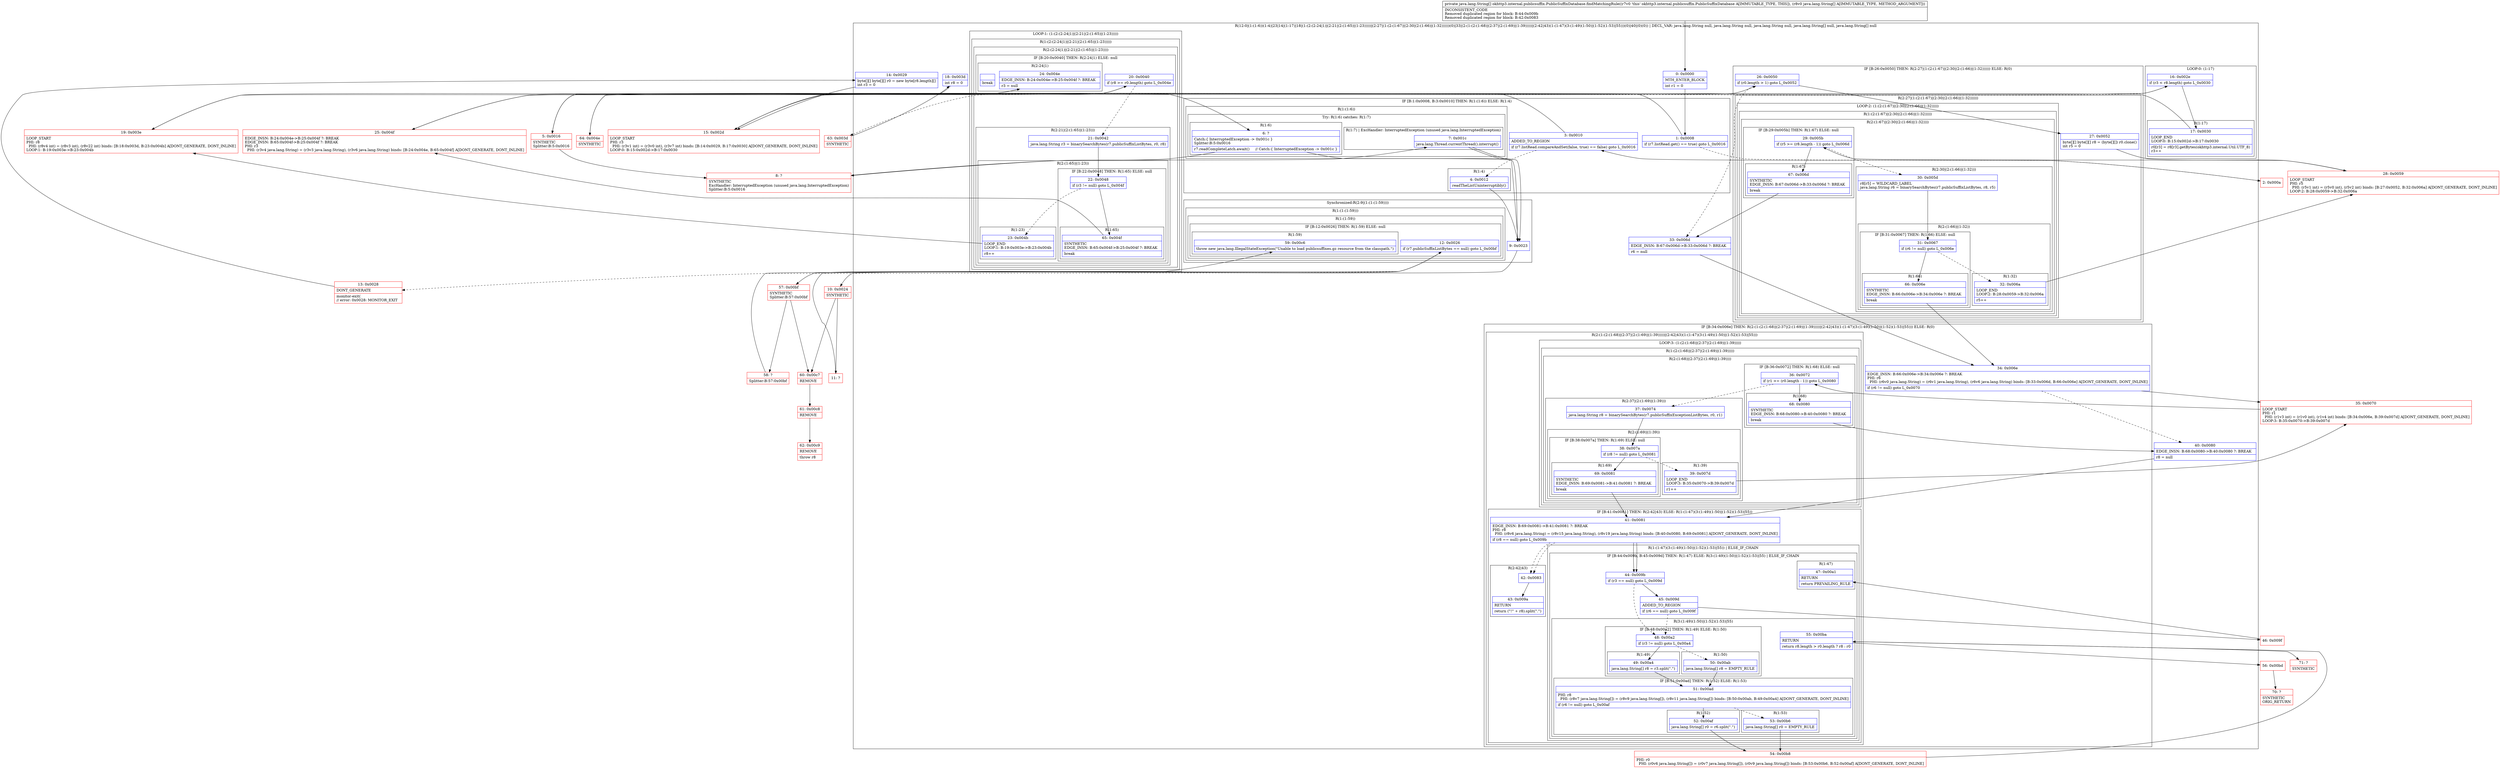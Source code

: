 digraph "CFG forokhttp3.internal.publicsuffix.PublicSuffixDatabase.findMatchingRule([Ljava\/lang\/String;)[Ljava\/lang\/String;" {
subgraph cluster_Region_1113395423 {
label = "R(12:0|(1:(1:6))(1:4)|23|14|(1:17)|18|(1:(2:(2:24|1)|(2:21|(2:(1:65)|(1:23)))))|(2:27|(1:(2:(1:67)|(2:30|(2:(1:66)|(1:32))))))(0)|33|(2:(1:(2:(1:68)|(2:37|(2:(1:69)|(1:39)))))|(2:42|43)(1:(1:47)(3:(1:49)(1:50)|(1:52)(1:53)|55)))(0)|40|(0)(0)) | DECL_VAR: java.lang.String null, java.lang.String null, java.lang.String null, java.lang.String[] null, java.lang.String[] null\l";
node [shape=record,color=blue];
Node_0 [shape=record,label="{0\:\ 0x0000|MTH_ENTER_BLOCK\l|int r1 = 0\l}"];
subgraph cluster_IfRegion_1463081663 {
label = "IF [B:1:0x0008, B:3:0x0010] THEN: R(1:(1:6)) ELSE: R(1:4)";
node [shape=record,color=blue];
Node_1 [shape=record,label="{1\:\ 0x0008|if (r7.listRead.get() == true) goto L_0x0016\l}"];
Node_3 [shape=record,label="{3\:\ 0x0010|ADDED_TO_REGION\l|if (r7.listRead.compareAndSet(false, true) == false) goto L_0x0016\l}"];
subgraph cluster_Region_2088467793 {
label = "R(1:(1:6))";
node [shape=record,color=blue];
subgraph cluster_TryCatchRegion_354978564 {
label = "Try: R(1:6) catches: R(1:7)";
node [shape=record,color=blue];
subgraph cluster_Region_1532514510 {
label = "R(1:6)";
node [shape=record,color=blue];
Node_6 [shape=record,label="{6\:\ ?|Catch:\{ InterruptedException \-\> 0x001c \}\lSplitter:B:5:0x0016\l|r7.readCompleteLatch.await()     \/\/ Catch:\{ InterruptedException \-\> 0x001c \}\l}"];
}
subgraph cluster_Region_717789240 {
label = "R(1:7) | ExcHandler: InterruptedException (unused java.lang.InterruptedException)\l";
node [shape=record,color=blue];
Node_7 [shape=record,label="{7\:\ 0x001c|java.lang.Thread.currentThread().interrupt()\l}"];
}
}
}
subgraph cluster_Region_226425285 {
label = "R(1:4)";
node [shape=record,color=blue];
Node_4 [shape=record,label="{4\:\ 0x0012|readTheListUninterruptibly()\l}"];
}
}
subgraph cluster_SynchronizedRegion_1549738949 {
label = "Synchronized:R(2:9|(1:(1:(1:59))))";
node [shape=record,color=blue];
Node_9 [shape=record,label="{9\:\ 0x0023}"];
subgraph cluster_Region_1159255712 {
label = "R(1:(1:(1:59)))";
node [shape=record,color=blue];
subgraph cluster_Region_729784163 {
label = "R(1:(1:59))";
node [shape=record,color=blue];
subgraph cluster_IfRegion_1362488088 {
label = "IF [B:12:0x0026] THEN: R(1:59) ELSE: null";
node [shape=record,color=blue];
Node_12 [shape=record,label="{12\:\ 0x0026|if (r7.publicSuffixListBytes == null) goto L_0x00bf\l}"];
subgraph cluster_Region_1959898096 {
label = "R(1:59)";
node [shape=record,color=blue];
Node_59 [shape=record,label="{59\:\ 0x00c6|throw new java.lang.IllegalStateException(\"Unable to load publicsuffixes.gz resource from the classpath.\")\l}"];
}
}
}
}
}
Node_14 [shape=record,label="{14\:\ 0x0029|byte[][] byte[][] r0 = new byte[r8.length][]\lint r3 = 0\l}"];
subgraph cluster_LoopRegion_1316960273 {
label = "LOOP:0: (1:17)";
node [shape=record,color=blue];
Node_16 [shape=record,label="{16\:\ 0x002e|if (r3 \< r8.length) goto L_0x0030\l}"];
subgraph cluster_Region_1662930377 {
label = "R(1:17)";
node [shape=record,color=blue];
Node_17 [shape=record,label="{17\:\ 0x0030|LOOP_END\lLOOP:0: B:15:0x002d\-\>B:17:0x0030\l|r0[r3] = r8[r3].getBytes(okhttp3.internal.Util.UTF_8)\lr3++\l}"];
}
}
Node_18 [shape=record,label="{18\:\ 0x003d|int r8 = 0\l}"];
subgraph cluster_LoopRegion_2004864540 {
label = "LOOP:1: (1:(2:(2:24|1)|(2:21|(2:(1:65)|(1:23)))))";
node [shape=record,color=blue];
subgraph cluster_Region_548197143 {
label = "R(1:(2:(2:24|1)|(2:21|(2:(1:65)|(1:23)))))";
node [shape=record,color=blue];
subgraph cluster_Region_1581220145 {
label = "R(2:(2:24|1)|(2:21|(2:(1:65)|(1:23))))";
node [shape=record,color=blue];
subgraph cluster_IfRegion_1068497843 {
label = "IF [B:20:0x0040] THEN: R(2:24|1) ELSE: null";
node [shape=record,color=blue];
Node_20 [shape=record,label="{20\:\ 0x0040|if (r8 \>= r0.length) goto L_0x004e\l}"];
subgraph cluster_Region_1634437697 {
label = "R(2:24|1)";
node [shape=record,color=blue];
Node_24 [shape=record,label="{24\:\ 0x004e|EDGE_INSN: B:24:0x004e\-\>B:25:0x004f ?: BREAK  \l|r3 = null\l}"];
Node_InsnContainer_667430701 [shape=record,label="{|break\l}"];
}
}
subgraph cluster_Region_760210740 {
label = "R(2:21|(2:(1:65)|(1:23)))";
node [shape=record,color=blue];
Node_21 [shape=record,label="{21\:\ 0x0042|java.lang.String r3 = binarySearchBytes(r7.publicSuffixListBytes, r0, r8)\l}"];
subgraph cluster_Region_785255142 {
label = "R(2:(1:65)|(1:23))";
node [shape=record,color=blue];
subgraph cluster_IfRegion_1748783171 {
label = "IF [B:22:0x0048] THEN: R(1:65) ELSE: null";
node [shape=record,color=blue];
Node_22 [shape=record,label="{22\:\ 0x0048|if (r3 != null) goto L_0x004f\l}"];
subgraph cluster_Region_1252553340 {
label = "R(1:65)";
node [shape=record,color=blue];
Node_65 [shape=record,label="{65\:\ 0x004f|SYNTHETIC\lEDGE_INSN: B:65:0x004f\-\>B:25:0x004f ?: BREAK  \l|break\l}"];
}
}
subgraph cluster_Region_483070639 {
label = "R(1:23)";
node [shape=record,color=blue];
Node_23 [shape=record,label="{23\:\ 0x004b|LOOP_END\lLOOP:1: B:19:0x003e\-\>B:23:0x004b\l|r8++\l}"];
}
}
}
}
}
}
subgraph cluster_IfRegion_523001377 {
label = "IF [B:26:0x0050] THEN: R(2:27|(1:(2:(1:67)|(2:30|(2:(1:66)|(1:32)))))) ELSE: R(0)";
node [shape=record,color=blue];
Node_26 [shape=record,label="{26\:\ 0x0050|if (r0.length \> 1) goto L_0x0052\l}"];
subgraph cluster_Region_239937544 {
label = "R(2:27|(1:(2:(1:67)|(2:30|(2:(1:66)|(1:32))))))";
node [shape=record,color=blue];
Node_27 [shape=record,label="{27\:\ 0x0052|byte[][] byte[][] r8 = (byte[][]) r0.clone()\lint r5 = 0\l}"];
subgraph cluster_LoopRegion_746556739 {
label = "LOOP:2: (1:(2:(1:67)|(2:30|(2:(1:66)|(1:32)))))";
node [shape=record,color=blue];
subgraph cluster_Region_1924672272 {
label = "R(1:(2:(1:67)|(2:30|(2:(1:66)|(1:32)))))";
node [shape=record,color=blue];
subgraph cluster_Region_2014106444 {
label = "R(2:(1:67)|(2:30|(2:(1:66)|(1:32))))";
node [shape=record,color=blue];
subgraph cluster_IfRegion_1058246316 {
label = "IF [B:29:0x005b] THEN: R(1:67) ELSE: null";
node [shape=record,color=blue];
Node_29 [shape=record,label="{29\:\ 0x005b|if (r5 \>= (r8.length \- 1)) goto L_0x006d\l}"];
subgraph cluster_Region_1899918755 {
label = "R(1:67)";
node [shape=record,color=blue];
Node_67 [shape=record,label="{67\:\ 0x006d|SYNTHETIC\lEDGE_INSN: B:67:0x006d\-\>B:33:0x006d ?: BREAK  \l|break\l}"];
}
}
subgraph cluster_Region_100791052 {
label = "R(2:30|(2:(1:66)|(1:32)))";
node [shape=record,color=blue];
Node_30 [shape=record,label="{30\:\ 0x005d|r8[r5] = WILDCARD_LABEL\ljava.lang.String r6 = binarySearchBytes(r7.publicSuffixListBytes, r8, r5)\l}"];
subgraph cluster_Region_570162002 {
label = "R(2:(1:66)|(1:32))";
node [shape=record,color=blue];
subgraph cluster_IfRegion_313042134 {
label = "IF [B:31:0x0067] THEN: R(1:66) ELSE: null";
node [shape=record,color=blue];
Node_31 [shape=record,label="{31\:\ 0x0067|if (r6 != null) goto L_0x006e\l}"];
subgraph cluster_Region_203457404 {
label = "R(1:66)";
node [shape=record,color=blue];
Node_66 [shape=record,label="{66\:\ 0x006e|SYNTHETIC\lEDGE_INSN: B:66:0x006e\-\>B:34:0x006e ?: BREAK  \l|break\l}"];
}
}
subgraph cluster_Region_1411344465 {
label = "R(1:32)";
node [shape=record,color=blue];
Node_32 [shape=record,label="{32\:\ 0x006a|LOOP_END\lLOOP:2: B:28:0x0059\-\>B:32:0x006a\l|r5++\l}"];
}
}
}
}
}
}
}
subgraph cluster_Region_238124086 {
label = "R(0)";
node [shape=record,color=blue];
}
}
Node_33 [shape=record,label="{33\:\ 0x006d|EDGE_INSN: B:67:0x006d\-\>B:33:0x006d ?: BREAK  \l|r6 = null\l}"];
subgraph cluster_IfRegion_1886267337 {
label = "IF [B:34:0x006e] THEN: R(2:(1:(2:(1:68)|(2:37|(2:(1:69)|(1:39)))))|(2:42|43)(1:(1:47)(3:(1:49)(1:50)|(1:52)(1:53)|55))) ELSE: R(0)";
node [shape=record,color=blue];
Node_34 [shape=record,label="{34\:\ 0x006e|EDGE_INSN: B:66:0x006e\-\>B:34:0x006e ?: BREAK  \lPHI: r6 \l  PHI: (r6v0 java.lang.String) = (r6v1 java.lang.String), (r6v6 java.lang.String) binds: [B:33:0x006d, B:66:0x006e] A[DONT_GENERATE, DONT_INLINE]\l|if (r6 != null) goto L_0x0070\l}"];
subgraph cluster_Region_666346246 {
label = "R(2:(1:(2:(1:68)|(2:37|(2:(1:69)|(1:39)))))|(2:42|43)(1:(1:47)(3:(1:49)(1:50)|(1:52)(1:53)|55)))";
node [shape=record,color=blue];
subgraph cluster_LoopRegion_797241327 {
label = "LOOP:3: (1:(2:(1:68)|(2:37|(2:(1:69)|(1:39)))))";
node [shape=record,color=blue];
subgraph cluster_Region_710010597 {
label = "R(1:(2:(1:68)|(2:37|(2:(1:69)|(1:39)))))";
node [shape=record,color=blue];
subgraph cluster_Region_729861129 {
label = "R(2:(1:68)|(2:37|(2:(1:69)|(1:39))))";
node [shape=record,color=blue];
subgraph cluster_IfRegion_1198170905 {
label = "IF [B:36:0x0072] THEN: R(1:68) ELSE: null";
node [shape=record,color=blue];
Node_36 [shape=record,label="{36\:\ 0x0072|if (r1 \>= (r0.length \- 1)) goto L_0x0080\l}"];
subgraph cluster_Region_825619948 {
label = "R(1:68)";
node [shape=record,color=blue];
Node_68 [shape=record,label="{68\:\ 0x0080|SYNTHETIC\lEDGE_INSN: B:68:0x0080\-\>B:40:0x0080 ?: BREAK  \l|break\l}"];
}
}
subgraph cluster_Region_1240426435 {
label = "R(2:37|(2:(1:69)|(1:39)))";
node [shape=record,color=blue];
Node_37 [shape=record,label="{37\:\ 0x0074|java.lang.String r8 = binarySearchBytes(r7.publicSuffixExceptionListBytes, r0, r1)\l}"];
subgraph cluster_Region_960929714 {
label = "R(2:(1:69)|(1:39))";
node [shape=record,color=blue];
subgraph cluster_IfRegion_470098097 {
label = "IF [B:38:0x007a] THEN: R(1:69) ELSE: null";
node [shape=record,color=blue];
Node_38 [shape=record,label="{38\:\ 0x007a|if (r8 != null) goto L_0x0081\l}"];
subgraph cluster_Region_835213244 {
label = "R(1:69)";
node [shape=record,color=blue];
Node_69 [shape=record,label="{69\:\ 0x0081|SYNTHETIC\lEDGE_INSN: B:69:0x0081\-\>B:41:0x0081 ?: BREAK  \l|break\l}"];
}
}
subgraph cluster_Region_1171470302 {
label = "R(1:39)";
node [shape=record,color=blue];
Node_39 [shape=record,label="{39\:\ 0x007d|LOOP_END\lLOOP:3: B:35:0x0070\-\>B:39:0x007d\l|r1++\l}"];
}
}
}
}
}
}
subgraph cluster_IfRegion_801918716 {
label = "IF [B:41:0x0081] THEN: R(2:42|43) ELSE: R(1:(1:47)(3:(1:49)(1:50)|(1:52)(1:53)|55))";
node [shape=record,color=blue];
Node_41 [shape=record,label="{41\:\ 0x0081|EDGE_INSN: B:69:0x0081\-\>B:41:0x0081 ?: BREAK  \lPHI: r8 \l  PHI: (r8v6 java.lang.String) = (r8v15 java.lang.String), (r8v19 java.lang.String) binds: [B:40:0x0080, B:69:0x0081] A[DONT_GENERATE, DONT_INLINE]\l|if (r8 == null) goto L_0x009b\l}"];
subgraph cluster_Region_586874808 {
label = "R(2:42|43)";
node [shape=record,color=blue];
Node_42 [shape=record,label="{42\:\ 0x0083}"];
Node_43 [shape=record,label="{43\:\ 0x009a|RETURN\l|return (\"!\" + r8).split(\".\")\l}"];
}
subgraph cluster_Region_391070718 {
label = "R(1:(1:47)(3:(1:49)(1:50)|(1:52)(1:53)|55)) | ELSE_IF_CHAIN\l";
node [shape=record,color=blue];
subgraph cluster_IfRegion_1690927900 {
label = "IF [B:44:0x009b, B:45:0x009d] THEN: R(1:47) ELSE: R(3:(1:49)(1:50)|(1:52)(1:53)|55) | ELSE_IF_CHAIN\l";
node [shape=record,color=blue];
Node_44 [shape=record,label="{44\:\ 0x009b|if (r3 == null) goto L_0x009d\l}"];
Node_45 [shape=record,label="{45\:\ 0x009d|ADDED_TO_REGION\l|if (r6 == null) goto L_0x009f\l}"];
subgraph cluster_Region_692030167 {
label = "R(1:47)";
node [shape=record,color=blue];
Node_47 [shape=record,label="{47\:\ 0x00a1|RETURN\l|return PREVAILING_RULE\l}"];
}
subgraph cluster_Region_1548593015 {
label = "R(3:(1:49)(1:50)|(1:52)(1:53)|55)";
node [shape=record,color=blue];
subgraph cluster_IfRegion_829448115 {
label = "IF [B:48:0x00a2] THEN: R(1:49) ELSE: R(1:50)";
node [shape=record,color=blue];
Node_48 [shape=record,label="{48\:\ 0x00a2|if (r3 != null) goto L_0x00a4\l}"];
subgraph cluster_Region_1972625033 {
label = "R(1:49)";
node [shape=record,color=blue];
Node_49 [shape=record,label="{49\:\ 0x00a4|java.lang.String[] r8 = r3.split(\".\")\l}"];
}
subgraph cluster_Region_822733933 {
label = "R(1:50)";
node [shape=record,color=blue];
Node_50 [shape=record,label="{50\:\ 0x00ab|java.lang.String[] r8 = EMPTY_RULE\l}"];
}
}
subgraph cluster_IfRegion_420084706 {
label = "IF [B:51:0x00ad] THEN: R(1:52) ELSE: R(1:53)";
node [shape=record,color=blue];
Node_51 [shape=record,label="{51\:\ 0x00ad|PHI: r8 \l  PHI: (r8v7 java.lang.String[]) = (r8v9 java.lang.String[]), (r8v11 java.lang.String[]) binds: [B:50:0x00ab, B:49:0x00a4] A[DONT_GENERATE, DONT_INLINE]\l|if (r6 != null) goto L_0x00af\l}"];
subgraph cluster_Region_1091008613 {
label = "R(1:52)";
node [shape=record,color=blue];
Node_52 [shape=record,label="{52\:\ 0x00af|java.lang.String[] r0 = r6.split(\".\")\l}"];
}
subgraph cluster_Region_1209498616 {
label = "R(1:53)";
node [shape=record,color=blue];
Node_53 [shape=record,label="{53\:\ 0x00b6|java.lang.String[] r0 = EMPTY_RULE\l}"];
}
}
Node_55 [shape=record,label="{55\:\ 0x00ba|RETURN\l|return r8.length \> r0.length ? r8 : r0\l}"];
}
}
}
}
}
subgraph cluster_Region_1278583590 {
label = "R(0)";
node [shape=record,color=blue];
}
}
Node_40 [shape=record,label="{40\:\ 0x0080|EDGE_INSN: B:68:0x0080\-\>B:40:0x0080 ?: BREAK  \l|r8 = null\l}"];
subgraph cluster_IfRegion_2113061832 {
label = "IF [B:41:0x0081] THEN: R(0) ELSE: R(0)";
node [shape=record,color=blue];
Node_41 [shape=record,label="{41\:\ 0x0081|EDGE_INSN: B:69:0x0081\-\>B:41:0x0081 ?: BREAK  \lPHI: r8 \l  PHI: (r8v6 java.lang.String) = (r8v15 java.lang.String), (r8v19 java.lang.String) binds: [B:40:0x0080, B:69:0x0081] A[DONT_GENERATE, DONT_INLINE]\l|if (r8 == null) goto L_0x009b\l}"];
subgraph cluster_Region_1313641986 {
label = "R(0)";
node [shape=record,color=blue];
}
subgraph cluster_Region_416068290 {
label = "R(0)";
node [shape=record,color=blue];
}
}
}
subgraph cluster_Region_717789240 {
label = "R(1:7) | ExcHandler: InterruptedException (unused java.lang.InterruptedException)\l";
node [shape=record,color=blue];
Node_7 [shape=record,label="{7\:\ 0x001c|java.lang.Thread.currentThread().interrupt()\l}"];
}
Node_2 [shape=record,color=red,label="{2\:\ 0x000a}"];
Node_5 [shape=record,color=red,label="{5\:\ 0x0016|SYNTHETIC\lSplitter:B:5:0x0016\l}"];
Node_8 [shape=record,color=red,label="{8\:\ ?|SYNTHETIC\lExcHandler: InterruptedException (unused java.lang.InterruptedException)\lSplitter:B:5:0x0016\l}"];
Node_10 [shape=record,color=red,label="{10\:\ 0x0024|SYNTHETIC\l}"];
Node_11 [shape=record,color=red,label="{11\:\ ?}"];
Node_13 [shape=record,color=red,label="{13\:\ 0x0028|DONT_GENERATE\l|monitor\-exit(\l\/\/ error: 0x0028: MONITOR_EXIT  \l}"];
Node_15 [shape=record,color=red,label="{15\:\ 0x002d|LOOP_START\lPHI: r3 \l  PHI: (r3v1 int) = (r3v0 int), (r3v7 int) binds: [B:14:0x0029, B:17:0x0030] A[DONT_GENERATE, DONT_INLINE]\lLOOP:0: B:15:0x002d\-\>B:17:0x0030\l}"];
Node_19 [shape=record,color=red,label="{19\:\ 0x003e|LOOP_START\lPHI: r8 \l  PHI: (r8v4 int) = (r8v3 int), (r8v22 int) binds: [B:18:0x003d, B:23:0x004b] A[DONT_GENERATE, DONT_INLINE]\lLOOP:1: B:19:0x003e\-\>B:23:0x004b\l}"];
Node_25 [shape=record,color=red,label="{25\:\ 0x004f|EDGE_INSN: B:24:0x004e\-\>B:25:0x004f ?: BREAK  \lEDGE_INSN: B:65:0x004f\-\>B:25:0x004f ?: BREAK  \lPHI: r3 \l  PHI: (r3v4 java.lang.String) = (r3v3 java.lang.String), (r3v6 java.lang.String) binds: [B:24:0x004e, B:65:0x004f] A[DONT_GENERATE, DONT_INLINE]\l}"];
Node_28 [shape=record,color=red,label="{28\:\ 0x0059|LOOP_START\lPHI: r5 \l  PHI: (r5v1 int) = (r5v0 int), (r5v2 int) binds: [B:27:0x0052, B:32:0x006a] A[DONT_GENERATE, DONT_INLINE]\lLOOP:2: B:28:0x0059\-\>B:32:0x006a\l}"];
Node_35 [shape=record,color=red,label="{35\:\ 0x0070|LOOP_START\lPHI: r1 \l  PHI: (r1v3 int) = (r1v0 int), (r1v4 int) binds: [B:34:0x006e, B:39:0x007d] A[DONT_GENERATE, DONT_INLINE]\lLOOP:3: B:35:0x0070\-\>B:39:0x007d\l}"];
Node_46 [shape=record,color=red,label="{46\:\ 0x009f}"];
Node_54 [shape=record,color=red,label="{54\:\ 0x00b8|PHI: r0 \l  PHI: (r0v6 java.lang.String[]) = (r0v7 java.lang.String[]), (r0v9 java.lang.String[]) binds: [B:53:0x00b6, B:52:0x00af] A[DONT_GENERATE, DONT_INLINE]\l}"];
Node_56 [shape=record,color=red,label="{56\:\ 0x00bd}"];
Node_57 [shape=record,color=red,label="{57\:\ 0x00bf|SYNTHETIC\lSplitter:B:57:0x00bf\l}"];
Node_58 [shape=record,color=red,label="{58\:\ ?|Splitter:B:57:0x00bf\l}"];
Node_60 [shape=record,color=red,label="{60\:\ 0x00c7|REMOVE\l}"];
Node_61 [shape=record,color=red,label="{61\:\ 0x00c8|REMOVE\l}"];
Node_62 [shape=record,color=red,label="{62\:\ 0x00c9|REMOVE\l|throw r8\l}"];
Node_63 [shape=record,color=red,label="{63\:\ 0x003d|SYNTHETIC\l}"];
Node_64 [shape=record,color=red,label="{64\:\ 0x004e|SYNTHETIC\l}"];
Node_70 [shape=record,color=red,label="{70\:\ ?|SYNTHETIC\lORIG_RETURN\l}"];
Node_71 [shape=record,color=red,label="{71\:\ ?|SYNTHETIC\l}"];
MethodNode[shape=record,label="{private java.lang.String[] okhttp3.internal.publicsuffix.PublicSuffixDatabase.findMatchingRule((r7v0 'this' okhttp3.internal.publicsuffix.PublicSuffixDatabase A[IMMUTABLE_TYPE, THIS]), (r8v0 java.lang.String[] A[IMMUTABLE_TYPE, METHOD_ARGUMENT]))  | INCONSISTENT_CODE\lRemoved duplicated region for block: B:44:0x009b \lRemoved duplicated region for block: B:42:0x0083 \l}"];
MethodNode -> Node_0;
Node_0 -> Node_1;
Node_1 -> Node_2[style=dashed];
Node_1 -> Node_5;
Node_3 -> Node_4[style=dashed];
Node_3 -> Node_5;
Node_6 -> Node_8;
Node_6 -> Node_9;
Node_7 -> Node_9;
Node_4 -> Node_9;
Node_9 -> Node_10;
Node_12 -> Node_13[style=dashed];
Node_12 -> Node_57;
Node_14 -> Node_15;
Node_16 -> Node_17;
Node_16 -> Node_63[style=dashed];
Node_17 -> Node_15;
Node_18 -> Node_19;
Node_20 -> Node_21[style=dashed];
Node_20 -> Node_64;
Node_24 -> Node_25;
Node_21 -> Node_22;
Node_22 -> Node_23[style=dashed];
Node_22 -> Node_65;
Node_65 -> Node_25;
Node_23 -> Node_19;
Node_26 -> Node_27;
Node_26 -> Node_33[style=dashed];
Node_27 -> Node_28;
Node_29 -> Node_30[style=dashed];
Node_29 -> Node_67;
Node_67 -> Node_33;
Node_30 -> Node_31;
Node_31 -> Node_32[style=dashed];
Node_31 -> Node_66;
Node_66 -> Node_34;
Node_32 -> Node_28;
Node_33 -> Node_34;
Node_34 -> Node_35;
Node_34 -> Node_40[style=dashed];
Node_36 -> Node_37[style=dashed];
Node_36 -> Node_68;
Node_68 -> Node_40;
Node_37 -> Node_38;
Node_38 -> Node_39[style=dashed];
Node_38 -> Node_69;
Node_69 -> Node_41;
Node_39 -> Node_35;
Node_41 -> Node_42[style=dashed];
Node_41 -> Node_44;
Node_42 -> Node_43;
Node_44 -> Node_45;
Node_44 -> Node_48[style=dashed];
Node_45 -> Node_46;
Node_45 -> Node_48[style=dashed];
Node_48 -> Node_49;
Node_48 -> Node_50[style=dashed];
Node_49 -> Node_51;
Node_50 -> Node_51;
Node_51 -> Node_52;
Node_51 -> Node_53[style=dashed];
Node_52 -> Node_54;
Node_53 -> Node_54;
Node_55 -> Node_56;
Node_55 -> Node_71;
Node_40 -> Node_41;
Node_41 -> Node_42[style=dashed];
Node_41 -> Node_44;
Node_7 -> Node_9;
Node_2 -> Node_3;
Node_5 -> Node_6;
Node_5 -> Node_8;
Node_8 -> Node_7;
Node_10 -> Node_11;
Node_10 -> Node_60;
Node_11 -> Node_12;
Node_13 -> Node_14;
Node_15 -> Node_16;
Node_19 -> Node_20;
Node_25 -> Node_26;
Node_28 -> Node_29;
Node_35 -> Node_36;
Node_46 -> Node_47;
Node_54 -> Node_55;
Node_56 -> Node_70;
Node_57 -> Node_58;
Node_57 -> Node_60;
Node_58 -> Node_59;
Node_60 -> Node_61;
Node_61 -> Node_62;
Node_63 -> Node_18;
Node_64 -> Node_24;
}

